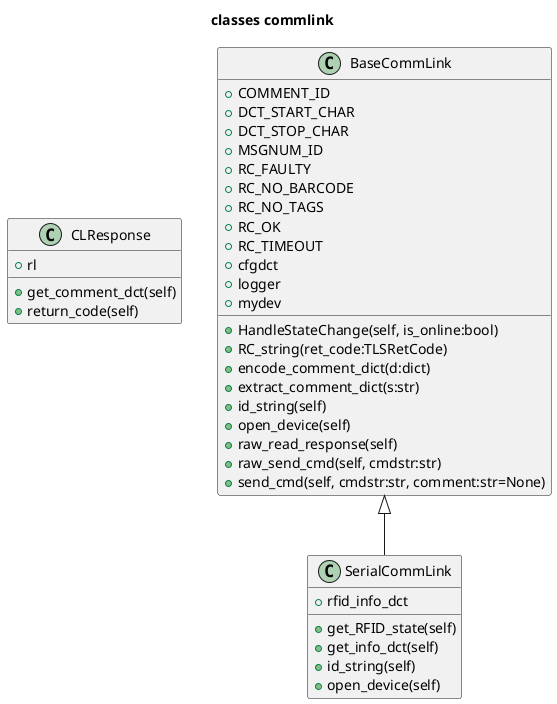 @startuml
title classes commlink
class CLResponse {
    +rl
    +get_comment_dct(self)
    +return_code(self)
}
class BaseCommLink {
    +COMMENT_ID
    +DCT_START_CHAR
    +DCT_STOP_CHAR
    +MSGNUM_ID
    +RC_FAULTY
    +RC_NO_BARCODE
    +RC_NO_TAGS
    +RC_OK
    +RC_TIMEOUT
    +cfgdct
    +logger
    +mydev
    +HandleStateChange(self, is_online:bool)
    +RC_string(ret_code:TLSRetCode)
    +encode_comment_dict(d:dict)
    +extract_comment_dict(s:str)
    +id_string(self)
    +open_device(self)
    +raw_read_response(self)
    +raw_send_cmd(self, cmdstr:str)
    +send_cmd(self, cmdstr:str, comment:str=None)
}
class SerialCommLink {
    +rfid_info_dct
    +get_RFID_state(self)
    +get_info_dct(self)
    +id_string(self)
    +open_device(self)
}

BaseCommLink <|-- SerialCommLink

@enduml
